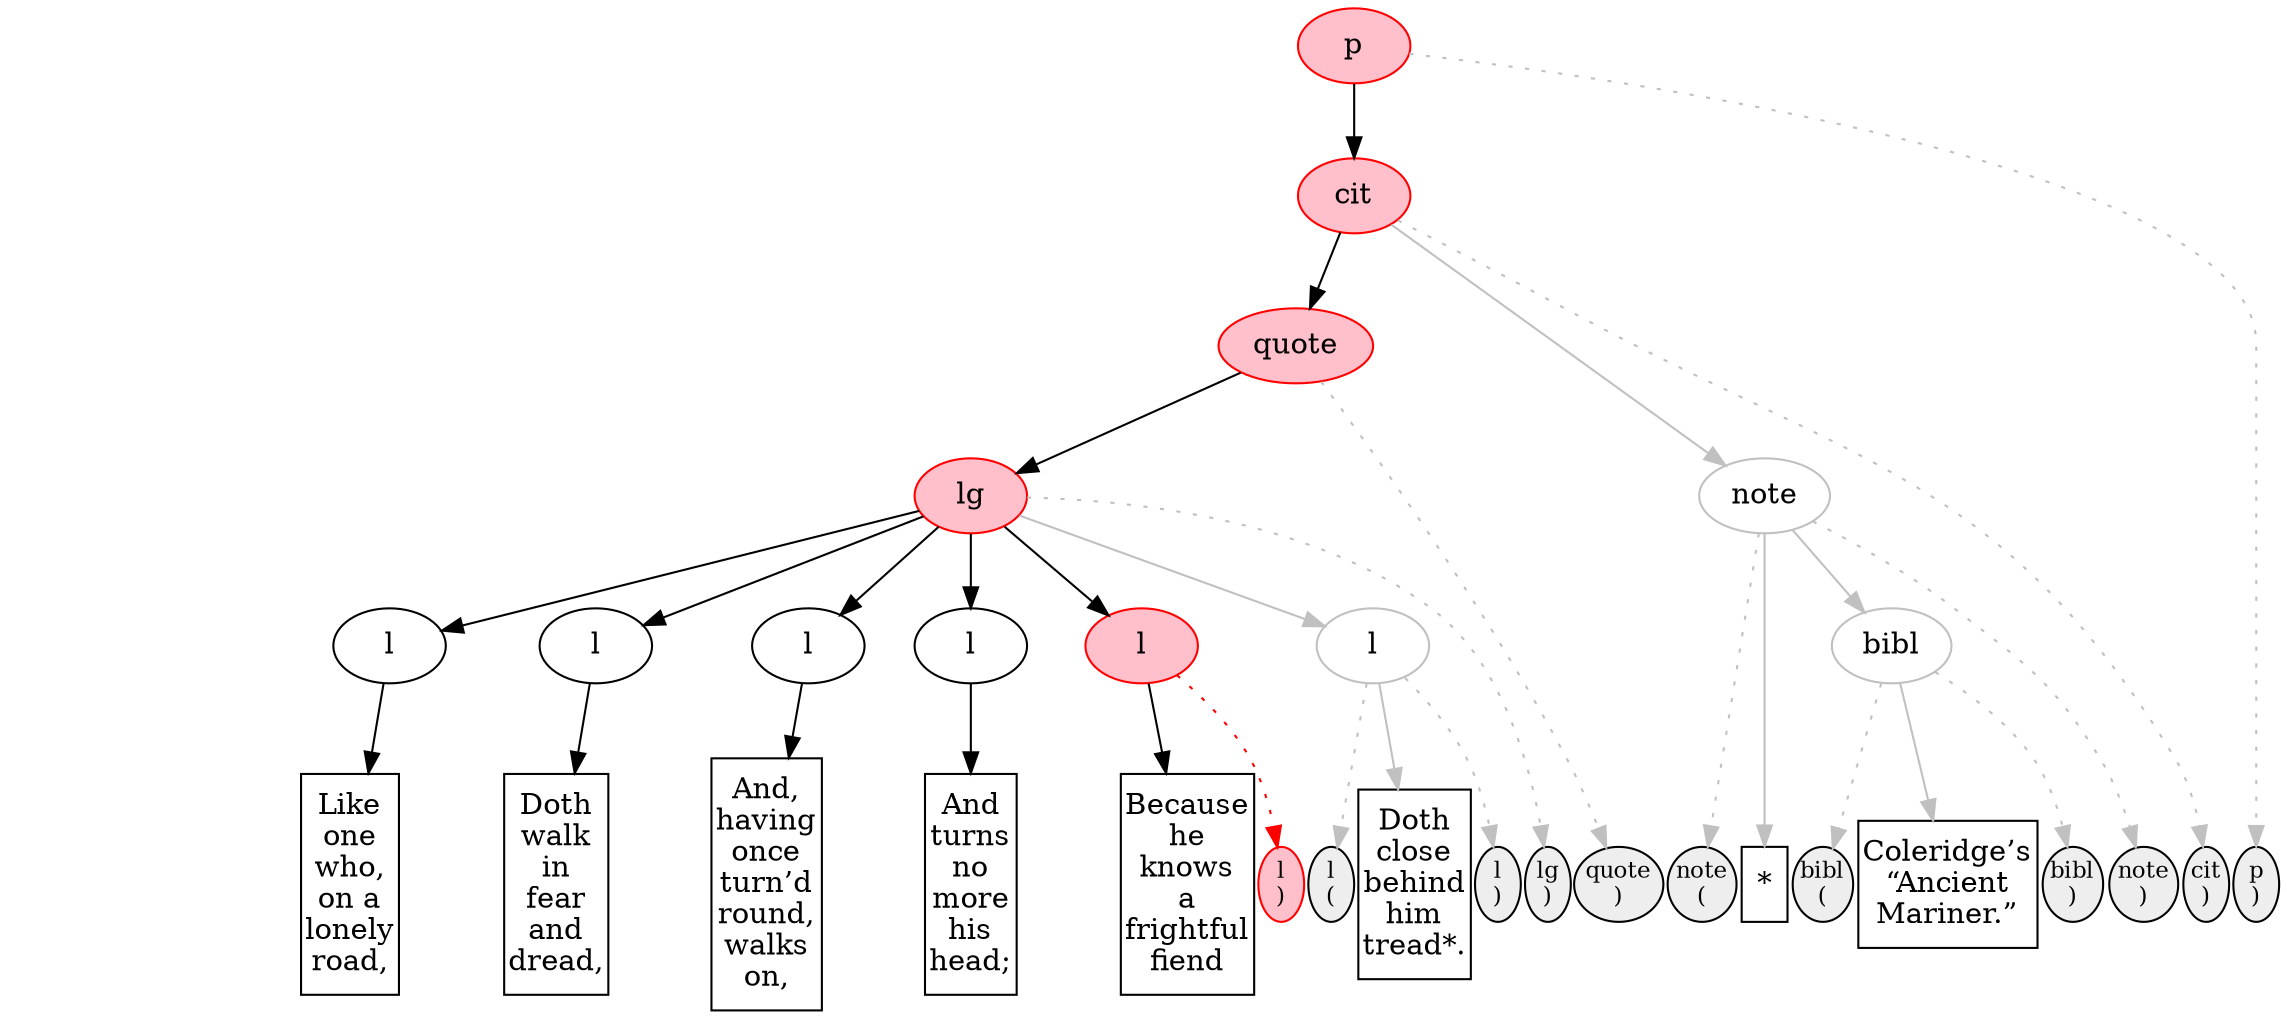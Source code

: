 digraph { 
  graph [nodesep=0.03] ;
  node [ordering=out]; 
  subgraph { 
    rank=same; 
// p_0 is inflight at post
start_p_0 [label="p\n(", shape=ellipse, margin=0, width=0.3, fontsize=11, color=transparent, style=invis, fillcolor="#EEEEEE"];
end_p_0 [label="p\n)", shape=ellipse, margin=0, width=0.3, fontsize=11, color=black, style=filled, fillcolor="#EEEEEE"];
// cit_0 is inflight at post
start_cit_0 [label="cit\n(", shape=ellipse, margin=0, width=0.3, fontsize=11, color=transparent, style=invis, fillcolor="#EEEEEE"];
end_cit_0 [label="cit\n)", shape=ellipse, margin=0, width=0.3, fontsize=11, color=black, style=filled, fillcolor="#EEEEEE"];
// quote_0 is inflight at post
start_quote_0 [label="quote\n(", shape=ellipse, margin=0, width=0.3, fontsize=11, color=transparent, style=invis, fillcolor="#EEEEEE"];
end_quote_0 [label="quote\n)", shape=ellipse, margin=0, width=0.3, fontsize=11, color=black, style=filled, fillcolor="#EEEEEE"];
// lg_0 is inflight at post
start_lg_0 [label="lg\n(", shape=ellipse, margin=0, width=0.3, fontsize=11, color=transparent, style=invis, fillcolor="#EEEEEE"];
end_lg_0 [label="lg\n)", shape=ellipse, margin=0, width=0.3, fontsize=11, color=black, style=filled, fillcolor="#EEEEEE"];
// l_0 is past at post
start_l_0 [label="l\n(", shape=ellipse, margin=0, width=0.3, fontsize=11, color=transparent, style=invis, fillcolor="#EEEEEE"];
end_l_0 [label="l\n)", shape=ellipse, margin=0, width=0.3, fontsize=11, color=transparent, style=invis, fillcolor="#EEEEEE"];
// pcd1 is past at post
pcd1 [shape=box, label="Like\none\nwho,\non a\nlonely\nroad,", color=black, margin="0.03, 0.11", width=0.3];
// l_1 is past at post
start_l_1 [label="l\n(", shape=ellipse, margin=0, width=0.3, fontsize=11, color=transparent, style=invis, fillcolor="#EEEEEE"];
end_l_1 [label="l\n)", shape=ellipse, margin=0, width=0.3, fontsize=11, color=transparent, style=invis, fillcolor="#EEEEEE"];
// pcd2 is past at post
pcd2 [shape=box, label="Doth\nwalk\nin\nfear\nand\ndread,", color=black, margin="0.03, 0.11", width=0.3];
// l_2 is past at post
start_l_2 [label="l\n(", shape=ellipse, margin=0, width=0.3, fontsize=11, color=transparent, style=invis, fillcolor="#EEEEEE"];
end_l_2 [label="l\n)", shape=ellipse, margin=0, width=0.3, fontsize=11, color=transparent, style=invis, fillcolor="#EEEEEE"];
// pcd3 is past at post
pcd3 [shape=box, label="And,\nhaving\nonce\nturn’d\nround,\nwalks\non,", color=black, margin="0.03, 0.11", width=0.3];
// l_3 is past at post
start_l_3 [label="l\n(", shape=ellipse, margin=0, width=0.3, fontsize=11, color=transparent, style=invis, fillcolor="#EEEEEE"];
end_l_3 [label="l\n)", shape=ellipse, margin=0, width=0.3, fontsize=11, color=transparent, style=invis, fillcolor="#EEEEEE"];
// pcd4 is past at post
pcd4 [shape=box, label="And\nturns\nno\nmore\nhis\nhead;", color=black, margin="0.03, 0.11", width=0.3];
// l_4 is current at post
start_l_4 [label="l\n(", shape=ellipse, margin=0, width=0.3, fontsize=11, color=transparent, style=invis, fillcolor="#EEEEEE"];
end_l_4 [label="l\n)", shape=ellipse, margin=0, width=0.3, fontsize=11, color=red, style=filled, fillcolor=pink];
// pcd5 is past at post
pcd5 [shape=box, label="Because\nhe\nknows\na\nfrightful\nfiend", color=black, margin="0.03, 0.11", width=0.3];
// l_5 is future at post
start_l_5 [label="l\n(", shape=ellipse, margin=0, width=0.3, fontsize=11, color=black, style=filled, fillcolor="#EEEEEE"];
end_l_5 [label="l\n)", shape=ellipse, margin=0, width=0.3, fontsize=11, color=black, style=filled, fillcolor="#EEEEEE"];
// pcd6 is future at post
pcd6 [shape=box, label="Doth\nclose\nbehind\nhim\ntread*.", color=black, margin="0.03, 0.11", width=0.3];
// note_8 is future at post
start_note_8 [label="note\n(", shape=ellipse, margin=0, width=0.3, fontsize=11, color=black, style=filled, fillcolor="#EEEEEE"];
end_note_8 [label="note\n)", shape=ellipse, margin=0, width=0.3, fontsize=11, color=black, style=filled, fillcolor="#EEEEEE"];
// pcd7 is future at post
pcd7 [shape=box, label="*", color=black, margin="0.03, 0.11", width=0.3];
// bibl_8 is future at post
start_bibl_8 [label="bibl\n(", shape=ellipse, margin=0, width=0.3, fontsize=11, color=black, style=filled, fillcolor="#EEEEEE"];
end_bibl_8 [label="bibl\n)", shape=ellipse, margin=0, width=0.3, fontsize=11, color=black, style=filled, fillcolor="#EEEEEE"];
// pcd8 is future at post
pcd8 [shape=box, label="Coleridge’s\n“Ancient\nMariner.”", color=black, margin="0.03, 0.11", width=0.3];
  } 

p_0 [label=p, color=red, shape=oval, style=filled, fillcolor=pink]; 
cit_0 [label=cit, color=red, shape=oval, style=filled, fillcolor=pink]; 
quote_0 [label=quote, color=red, shape=oval, style=filled, fillcolor=pink]; 
lg_0 [label=lg, color=red, shape=oval, style=filled, fillcolor=pink]; 
l_0 [label=l, color=black, shape=oval]; 
l_1 [label=l, color=black, shape=oval]; 
l_2 [label=l, color=black, shape=oval]; 
l_3 [label=l, color=black, shape=oval]; 
l_4 [label=l, color=red, shape=oval, style=filled, fillcolor=pink]; 
l_5 [label=l, color=gray, shape=oval]; 
note_8 [label=note, color=gray, shape=oval]; 
bibl_8 [label=bibl, color=gray, shape=oval]; 

p_0 -> start_p_0 [color=red, style=invis, arrowhead=none];
p_0 -> cit_0 [color=black, style=solid];
p_0 -> end_p_0 [color=gray, style=dotted];
cit_0 -> start_cit_0 [color=red, style=invis, arrowhead=none];
cit_0 -> quote_0 [color=black, style=solid];
cit_0 -> note_8 [color=gray, style=solid];
cit_0 -> end_cit_0 [color=gray, style=dotted];
quote_0 -> start_quote_0 [color=red, style=invis, arrowhead=none];
quote_0 -> lg_0 [color=black, style=solid];
quote_0 -> end_quote_0 [color=gray, style=dotted];
lg_0 -> start_lg_0 [color=red, style=invis, arrowhead=none];
lg_0 -> l_0 [color=black, style=solid];
lg_0 -> l_1 [color=black, style=solid];
lg_0 -> l_2 [color=black, style=solid];
lg_0 -> l_3 [color=black, style=solid];
lg_0 -> l_4 [color=black, style=solid];
lg_0 -> l_5 [color=gray, style=solid];
lg_0 -> end_lg_0 [color=gray, style=dotted];
l_0 -> start_l_0 [color=black, style=invis, arrowhead=none];
l_0 -> pcd1 [color=black, style=solid];
l_0 -> end_l_0 [color=black, style=invis, arrowhead=none];
l_1 -> start_l_1 [color=black, style=invis, arrowhead=none];
l_1 -> pcd2 [color=black, style=solid];
l_1 -> end_l_1 [color=black, style=invis, arrowhead=none];
l_2 -> start_l_2 [color=black, style=invis, arrowhead=none];
l_2 -> pcd3 [color=black, style=solid];
l_2 -> end_l_2 [color=black, style=invis, arrowhead=none];
l_3 -> start_l_3 [color=black, style=invis, arrowhead=none];
l_3 -> pcd4 [color=black, style=solid];
l_3 -> end_l_3 [color=black, style=invis, arrowhead=none];
l_4 -> start_l_4 [color=red, style=invis, arrowhead=none];
l_4 -> pcd5 [color=black, style=solid];
l_4 -> end_l_4 [color=red, style=dotted];
l_5 -> start_l_5 [color=gray, style=dotted];
l_5 -> pcd6 [color=gray, style=solid];
l_5 -> end_l_5 [color=gray, style=dotted];
note_8 -> start_note_8 [color=gray, style=dotted];
note_8 -> pcd7 [color=gray, style=solid];
note_8 -> bibl_8 [color=gray, style=solid];
note_8 -> end_note_8 [color=gray, style=dotted];
bibl_8 -> start_bibl_8 [color=gray, style=dotted];
bibl_8 -> pcd8 [color=gray, style=solid];
bibl_8 -> end_bibl_8 [color=gray, style=dotted];
}
